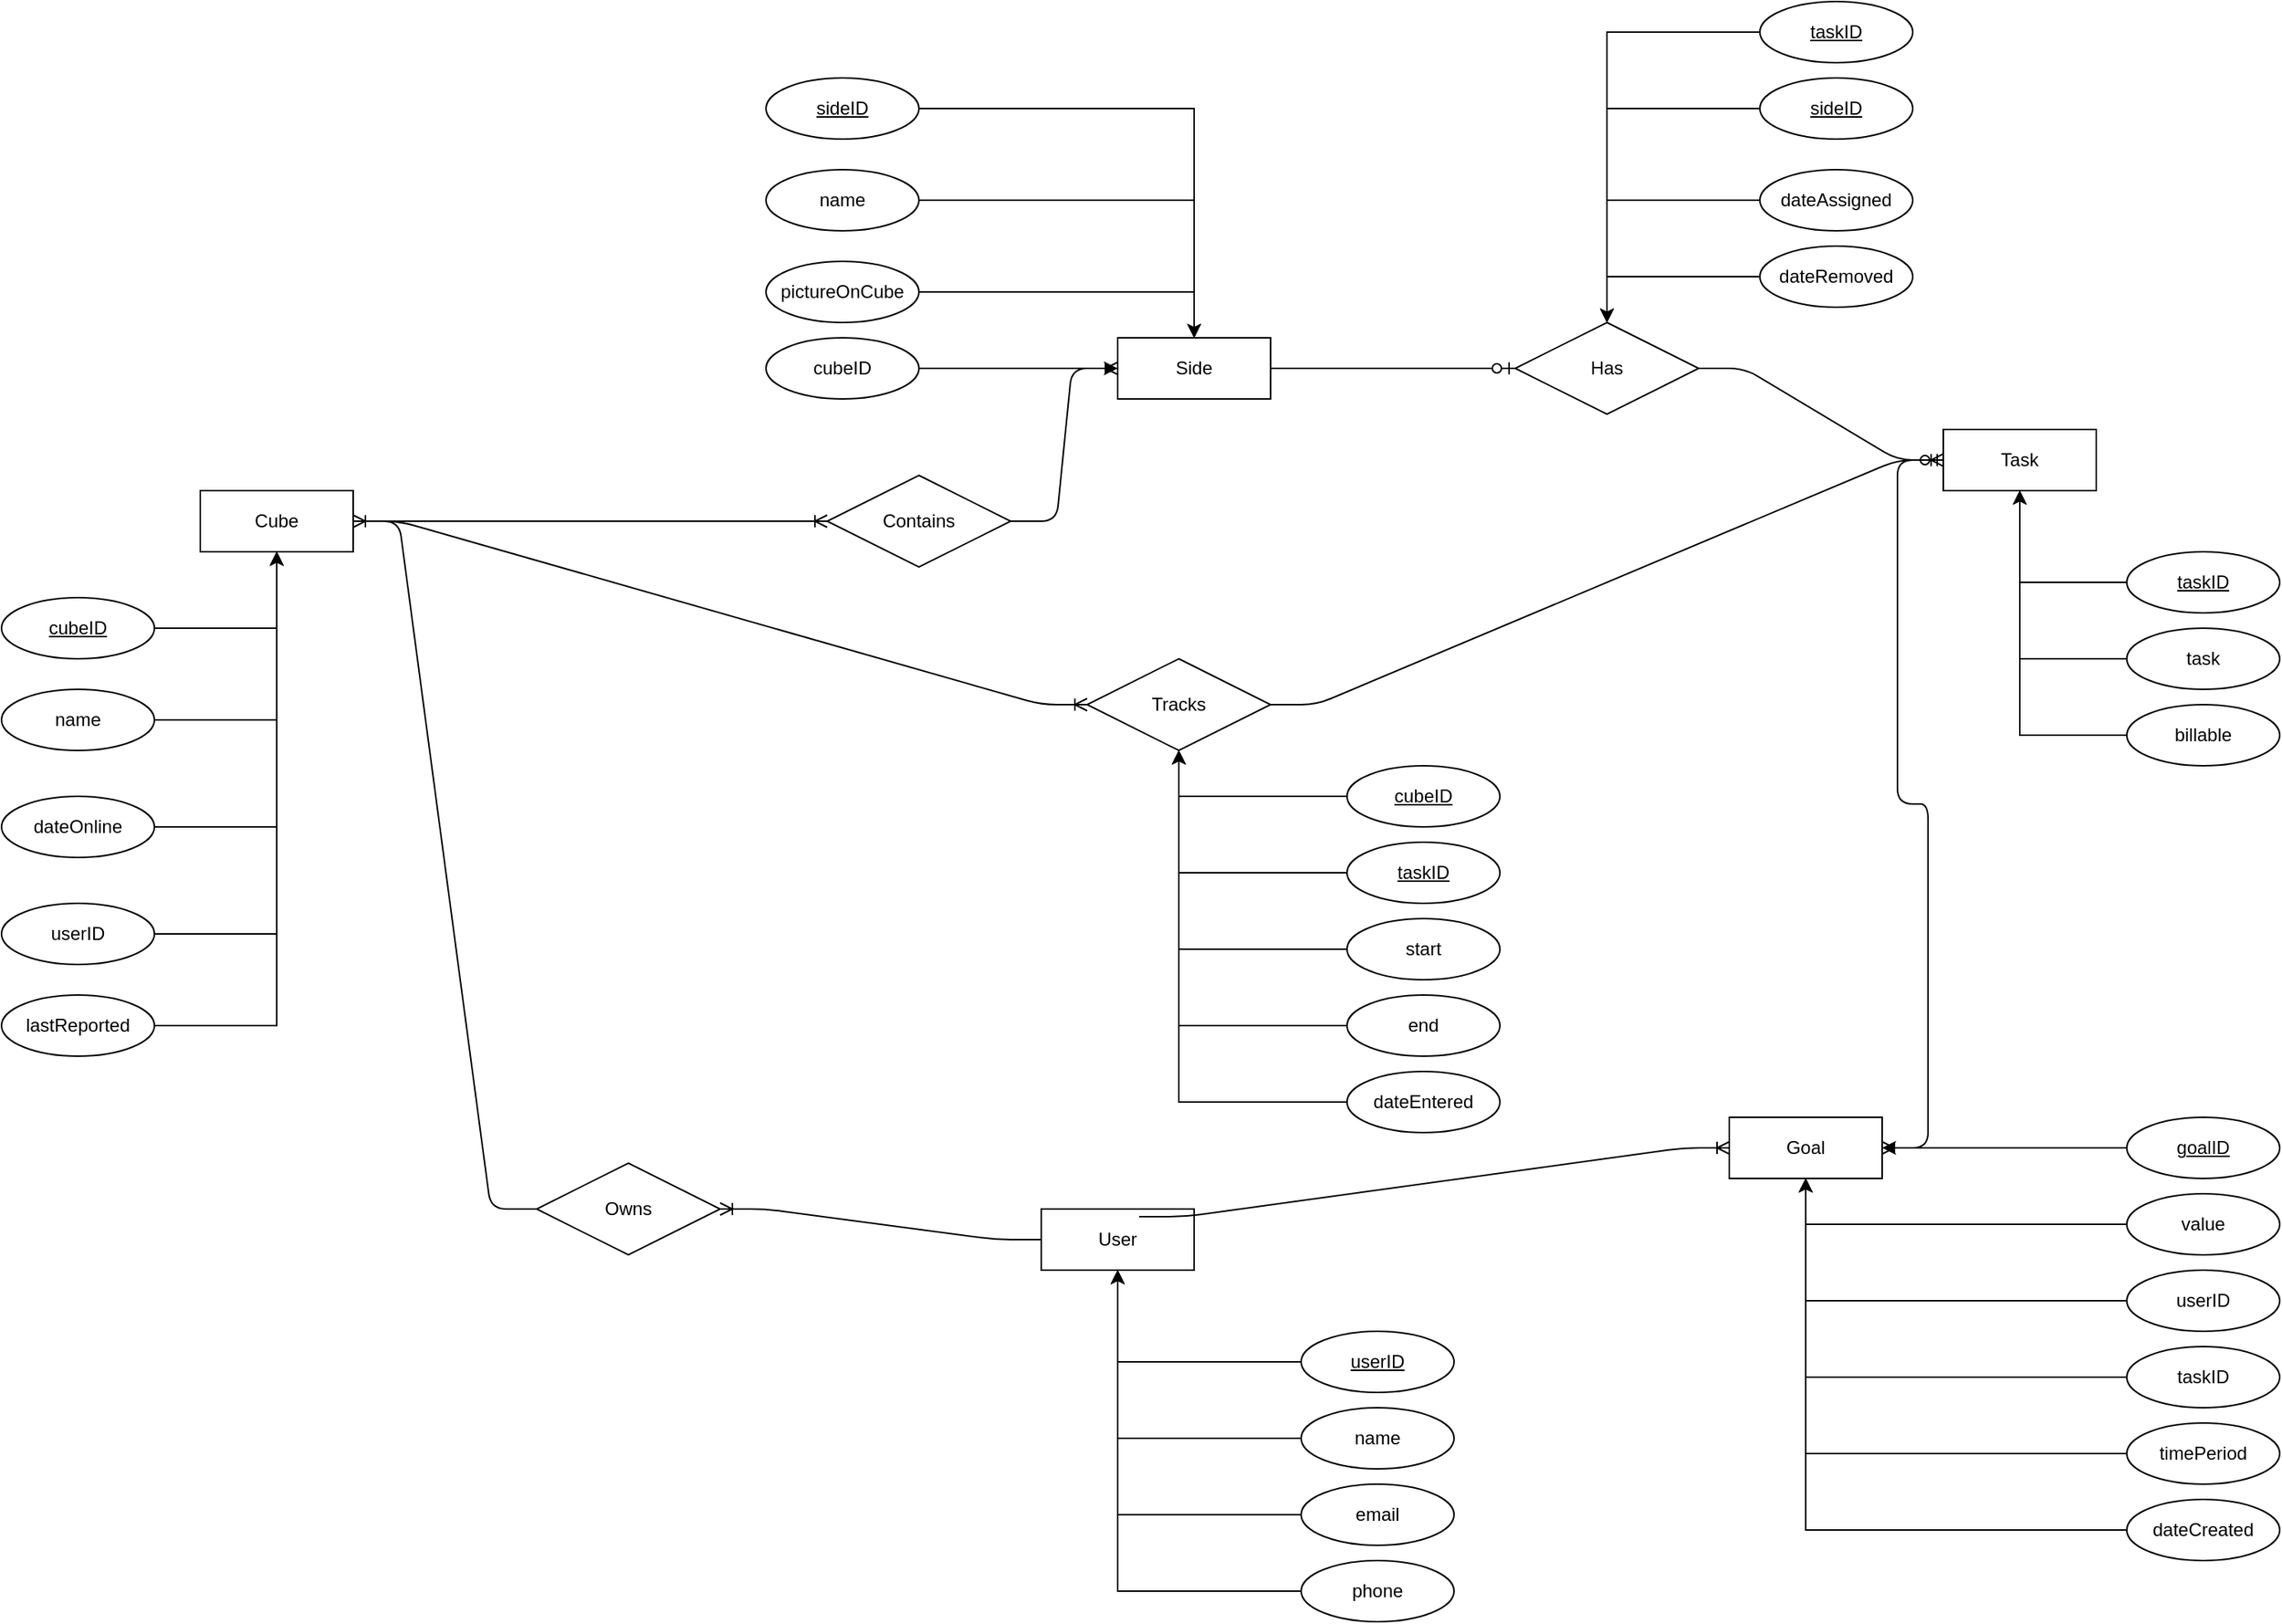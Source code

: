 <mxfile version="13.7.6" type="github">
  <diagram id="R2lEEEUBdFMjLlhIrx00" name="Page-1">
    <mxGraphModel dx="1720" dy="595" grid="1" gridSize="10" guides="1" tooltips="1" connect="1" arrows="1" fold="1" page="1" pageScale="1" pageWidth="850" pageHeight="1100" math="0" shadow="0" extFonts="Permanent Marker^https://fonts.googleapis.com/css?family=Permanent+Marker">
      <root>
        <mxCell id="0" />
        <mxCell id="1" parent="0" />
        <mxCell id="gzNkbpyORmyLpdVIkSuP-48" value="" style="edgeStyle=entityRelationEdgeStyle;fontSize=12;html=1;endArrow=ERoneToMany;" parent="1" source="gzNkbpyORmyLpdVIkSuP-83" target="gzNkbpyORmyLpdVIkSuP-91" edge="1">
          <mxGeometry width="100" height="100" relative="1" as="geometry">
            <mxPoint x="60" y="140" as="sourcePoint" />
            <mxPoint x="30" y="265" as="targetPoint" />
          </mxGeometry>
        </mxCell>
        <mxCell id="gzNkbpyORmyLpdVIkSuP-72" value="Owns" style="shape=rhombus;perimeter=rhombusPerimeter;whiteSpace=wrap;html=1;align=center;" parent="1" vertex="1">
          <mxGeometry x="-320" y="780" width="120" height="60" as="geometry" />
        </mxCell>
        <mxCell id="gzNkbpyORmyLpdVIkSuP-73" value="" style="edgeStyle=entityRelationEdgeStyle;fontSize=12;html=1;endArrow=ERoneToMany;" parent="1" source="gzNkbpyORmyLpdVIkSuP-106" target="gzNkbpyORmyLpdVIkSuP-72" edge="1">
          <mxGeometry width="100" height="100" relative="1" as="geometry">
            <mxPoint x="460" y="635" as="sourcePoint" />
            <mxPoint x="50" y="335" as="targetPoint" />
          </mxGeometry>
        </mxCell>
        <mxCell id="gzNkbpyORmyLpdVIkSuP-77" value="" style="edgeStyle=entityRelationEdgeStyle;fontSize=12;html=1;endArrow=ERzeroToOne;endFill=1;" parent="1" source="gzNkbpyORmyLpdVIkSuP-74" target="gzNkbpyORmyLpdVIkSuP-107" edge="1">
          <mxGeometry width="100" height="100" relative="1" as="geometry">
            <mxPoint x="500" y="250" as="sourcePoint" />
            <mxPoint x="610" y="365" as="targetPoint" />
          </mxGeometry>
        </mxCell>
        <mxCell id="gzNkbpyORmyLpdVIkSuP-74" value="Has" style="shape=rhombus;perimeter=rhombusPerimeter;whiteSpace=wrap;html=1;align=center;" parent="1" vertex="1">
          <mxGeometry x="320" y="230" width="120" height="60" as="geometry" />
        </mxCell>
        <mxCell id="gzNkbpyORmyLpdVIkSuP-78" value="" style="edgeStyle=entityRelationEdgeStyle;fontSize=12;html=1;endArrow=ERzeroToOne;endFill=1;" parent="1" source="gzNkbpyORmyLpdVIkSuP-91" target="gzNkbpyORmyLpdVIkSuP-74" edge="1">
          <mxGeometry width="100" height="100" relative="1" as="geometry">
            <mxPoint x="190" y="265" as="sourcePoint" />
            <mxPoint x="590" y="135" as="targetPoint" />
          </mxGeometry>
        </mxCell>
        <mxCell id="gzNkbpyORmyLpdVIkSuP-80" value="" style="edgeStyle=entityRelationEdgeStyle;fontSize=12;html=1;endArrow=ERoneToMany;" parent="1" source="gzNkbpyORmyLpdVIkSuP-81" target="gzNkbpyORmyLpdVIkSuP-107" edge="1">
          <mxGeometry width="100" height="100" relative="1" as="geometry">
            <mxPoint x="290" y="400" as="sourcePoint" />
            <mxPoint x="610" y="365" as="targetPoint" />
          </mxGeometry>
        </mxCell>
        <mxCell id="gzNkbpyORmyLpdVIkSuP-81" value="Tracks" style="shape=rhombus;perimeter=rhombusPerimeter;whiteSpace=wrap;html=1;align=center;" parent="1" vertex="1">
          <mxGeometry x="40" y="450" width="120" height="60" as="geometry" />
        </mxCell>
        <mxCell id="gzNkbpyORmyLpdVIkSuP-82" value="" style="edgeStyle=entityRelationEdgeStyle;fontSize=12;html=1;endArrow=ERoneToMany;" parent="1" source="gzNkbpyORmyLpdVIkSuP-97" target="gzNkbpyORmyLpdVIkSuP-81" edge="1">
          <mxGeometry width="100" height="100" relative="1" as="geometry">
            <mxPoint x="50" y="595" as="sourcePoint" />
            <mxPoint x="590" y="135" as="targetPoint" />
          </mxGeometry>
        </mxCell>
        <mxCell id="gzNkbpyORmyLpdVIkSuP-83" value="Contains" style="shape=rhombus;perimeter=rhombusPerimeter;whiteSpace=wrap;html=1;align=center;" parent="1" vertex="1">
          <mxGeometry x="-130" y="330" width="120" height="60" as="geometry" />
        </mxCell>
        <mxCell id="gzNkbpyORmyLpdVIkSuP-84" value="" style="edgeStyle=entityRelationEdgeStyle;fontSize=12;html=1;endArrow=ERoneToMany;" parent="1" source="gzNkbpyORmyLpdVIkSuP-97" target="gzNkbpyORmyLpdVIkSuP-83" edge="1">
          <mxGeometry width="100" height="100" relative="1" as="geometry">
            <mxPoint x="50" y="595" as="sourcePoint" />
            <mxPoint x="80" y="145" as="targetPoint" />
          </mxGeometry>
        </mxCell>
        <mxCell id="gzNkbpyORmyLpdVIkSuP-103" style="edgeStyle=orthogonalEdgeStyle;rounded=0;orthogonalLoop=1;jettySize=auto;html=1;" parent="1" source="gzNkbpyORmyLpdVIkSuP-88" target="gzNkbpyORmyLpdVIkSuP-91" edge="1">
          <mxGeometry relative="1" as="geometry" />
        </mxCell>
        <mxCell id="gzNkbpyORmyLpdVIkSuP-88" value="pictureOnCube" style="ellipse;whiteSpace=wrap;html=1;align=center;" parent="1" vertex="1">
          <mxGeometry x="-170" y="190" width="100" height="40" as="geometry" />
        </mxCell>
        <mxCell id="gzNkbpyORmyLpdVIkSuP-102" style="edgeStyle=orthogonalEdgeStyle;rounded=0;orthogonalLoop=1;jettySize=auto;html=1;" parent="1" source="gzNkbpyORmyLpdVIkSuP-89" target="gzNkbpyORmyLpdVIkSuP-91" edge="1">
          <mxGeometry relative="1" as="geometry" />
        </mxCell>
        <mxCell id="gzNkbpyORmyLpdVIkSuP-89" value="name" style="ellipse;whiteSpace=wrap;html=1;align=center;" parent="1" vertex="1">
          <mxGeometry x="-170" y="130" width="100" height="40" as="geometry" />
        </mxCell>
        <mxCell id="gzNkbpyORmyLpdVIkSuP-104" style="edgeStyle=orthogonalEdgeStyle;rounded=0;orthogonalLoop=1;jettySize=auto;html=1;" parent="1" source="gzNkbpyORmyLpdVIkSuP-90" target="gzNkbpyORmyLpdVIkSuP-91" edge="1">
          <mxGeometry relative="1" as="geometry" />
        </mxCell>
        <mxCell id="gzNkbpyORmyLpdVIkSuP-90" value="cubeID" style="ellipse;whiteSpace=wrap;html=1;align=center;" parent="1" vertex="1">
          <mxGeometry x="-170" y="240" width="100" height="40" as="geometry" />
        </mxCell>
        <mxCell id="gzNkbpyORmyLpdVIkSuP-91" value="Side" style="whiteSpace=wrap;html=1;align=center;" parent="1" vertex="1">
          <mxGeometry x="60" y="240" width="100" height="40" as="geometry" />
        </mxCell>
        <mxCell id="gzNkbpyORmyLpdVIkSuP-101" style="edgeStyle=orthogonalEdgeStyle;rounded=0;orthogonalLoop=1;jettySize=auto;html=1;" parent="1" source="gzNkbpyORmyLpdVIkSuP-96" target="gzNkbpyORmyLpdVIkSuP-91" edge="1">
          <mxGeometry relative="1" as="geometry" />
        </mxCell>
        <mxCell id="gzNkbpyORmyLpdVIkSuP-96" value="sideID" style="ellipse;whiteSpace=wrap;html=1;align=center;fontStyle=4;" parent="1" vertex="1">
          <mxGeometry x="-170" y="70" width="100" height="40" as="geometry" />
        </mxCell>
        <mxCell id="gzNkbpyORmyLpdVIkSuP-97" value="Cube" style="whiteSpace=wrap;html=1;align=center;" parent="1" vertex="1">
          <mxGeometry x="-540" y="340" width="100" height="40" as="geometry" />
        </mxCell>
        <mxCell id="gzNkbpyORmyLpdVIkSuP-98" value="" style="edgeStyle=entityRelationEdgeStyle;fontSize=12;html=1;endArrow=ERoneToMany;" parent="1" source="gzNkbpyORmyLpdVIkSuP-72" target="gzNkbpyORmyLpdVIkSuP-97" edge="1">
          <mxGeometry width="100" height="100" relative="1" as="geometry">
            <mxPoint x="350" y="640" as="sourcePoint" />
            <mxPoint x="50" y="595" as="targetPoint" />
          </mxGeometry>
        </mxCell>
        <mxCell id="gzNkbpyORmyLpdVIkSuP-106" value="User" style="whiteSpace=wrap;html=1;align=center;" parent="1" vertex="1">
          <mxGeometry x="10" y="810" width="100" height="40" as="geometry" />
        </mxCell>
        <mxCell id="gzNkbpyORmyLpdVIkSuP-107" value="Task" style="whiteSpace=wrap;html=1;align=center;" parent="1" vertex="1">
          <mxGeometry x="600" y="300" width="100" height="40" as="geometry" />
        </mxCell>
        <mxCell id="gzNkbpyORmyLpdVIkSuP-116" style="edgeStyle=orthogonalEdgeStyle;rounded=0;orthogonalLoop=1;jettySize=auto;html=1;" parent="1" source="gzNkbpyORmyLpdVIkSuP-108" target="gzNkbpyORmyLpdVIkSuP-81" edge="1">
          <mxGeometry relative="1" as="geometry" />
        </mxCell>
        <mxCell id="gzNkbpyORmyLpdVIkSuP-108" value="end" style="ellipse;whiteSpace=wrap;html=1;align=center;" parent="1" vertex="1">
          <mxGeometry x="210" y="670" width="100" height="40" as="geometry" />
        </mxCell>
        <mxCell id="gzNkbpyORmyLpdVIkSuP-118" style="edgeStyle=orthogonalEdgeStyle;rounded=0;orthogonalLoop=1;jettySize=auto;html=1;" parent="1" source="gzNkbpyORmyLpdVIkSuP-109" target="gzNkbpyORmyLpdVIkSuP-81" edge="1">
          <mxGeometry relative="1" as="geometry" />
        </mxCell>
        <mxCell id="gzNkbpyORmyLpdVIkSuP-109" value="dateEntered" style="ellipse;whiteSpace=wrap;html=1;align=center;" parent="1" vertex="1">
          <mxGeometry x="210" y="720" width="100" height="40" as="geometry" />
        </mxCell>
        <mxCell id="gzNkbpyORmyLpdVIkSuP-117" style="edgeStyle=orthogonalEdgeStyle;rounded=0;orthogonalLoop=1;jettySize=auto;html=1;" parent="1" source="gzNkbpyORmyLpdVIkSuP-110" target="gzNkbpyORmyLpdVIkSuP-81" edge="1">
          <mxGeometry relative="1" as="geometry" />
        </mxCell>
        <mxCell id="gzNkbpyORmyLpdVIkSuP-110" value="start" style="ellipse;whiteSpace=wrap;html=1;align=center;" parent="1" vertex="1">
          <mxGeometry x="210" y="620" width="100" height="40" as="geometry" />
        </mxCell>
        <mxCell id="gzNkbpyORmyLpdVIkSuP-114" style="edgeStyle=orthogonalEdgeStyle;rounded=0;orthogonalLoop=1;jettySize=auto;html=1;" parent="1" source="gzNkbpyORmyLpdVIkSuP-111" target="gzNkbpyORmyLpdVIkSuP-81" edge="1">
          <mxGeometry relative="1" as="geometry" />
        </mxCell>
        <mxCell id="gzNkbpyORmyLpdVIkSuP-112" value="taskID" style="ellipse;whiteSpace=wrap;html=1;align=center;fontStyle=4;" parent="1" vertex="1">
          <mxGeometry x="210" y="570" width="100" height="40" as="geometry" />
        </mxCell>
        <mxCell id="gzNkbpyORmyLpdVIkSuP-111" value="cubeID" style="ellipse;whiteSpace=wrap;html=1;align=center;fontStyle=4;" parent="1" vertex="1">
          <mxGeometry x="210" y="520" width="100" height="40" as="geometry" />
        </mxCell>
        <mxCell id="gzNkbpyORmyLpdVIkSuP-115" style="edgeStyle=orthogonalEdgeStyle;rounded=0;orthogonalLoop=1;jettySize=auto;html=1;" parent="1" source="gzNkbpyORmyLpdVIkSuP-112" target="gzNkbpyORmyLpdVIkSuP-81" edge="1">
          <mxGeometry relative="1" as="geometry">
            <mxPoint x="60" y="590" as="sourcePoint" />
            <mxPoint x="120" y="500" as="targetPoint" />
          </mxGeometry>
        </mxCell>
        <mxCell id="gzNkbpyORmyLpdVIkSuP-140" style="edgeStyle=orthogonalEdgeStyle;rounded=0;orthogonalLoop=1;jettySize=auto;html=1;" parent="1" source="gzNkbpyORmyLpdVIkSuP-119" target="gzNkbpyORmyLpdVIkSuP-106" edge="1">
          <mxGeometry relative="1" as="geometry" />
        </mxCell>
        <mxCell id="gzNkbpyORmyLpdVIkSuP-138" style="edgeStyle=orthogonalEdgeStyle;rounded=0;orthogonalLoop=1;jettySize=auto;html=1;" parent="1" source="gzNkbpyORmyLpdVIkSuP-120" target="gzNkbpyORmyLpdVIkSuP-106" edge="1">
          <mxGeometry relative="1" as="geometry" />
        </mxCell>
        <mxCell id="gzNkbpyORmyLpdVIkSuP-120" value="name" style="ellipse;whiteSpace=wrap;html=1;align=center;" parent="1" vertex="1">
          <mxGeometry x="180" y="940" width="100" height="40" as="geometry" />
        </mxCell>
        <mxCell id="gzNkbpyORmyLpdVIkSuP-139" style="edgeStyle=orthogonalEdgeStyle;rounded=0;orthogonalLoop=1;jettySize=auto;html=1;" parent="1" source="gzNkbpyORmyLpdVIkSuP-119" target="gzNkbpyORmyLpdVIkSuP-106" edge="1">
          <mxGeometry relative="1" as="geometry" />
        </mxCell>
        <mxCell id="gzNkbpyORmyLpdVIkSuP-121" value="email" style="ellipse;whiteSpace=wrap;html=1;align=center;" parent="1" vertex="1">
          <mxGeometry x="180" y="990" width="100" height="40" as="geometry" />
        </mxCell>
        <mxCell id="gzNkbpyORmyLpdVIkSuP-141" style="edgeStyle=orthogonalEdgeStyle;rounded=0;orthogonalLoop=1;jettySize=auto;html=1;entryX=0.5;entryY=1;entryDx=0;entryDy=0;" parent="1" source="gzNkbpyORmyLpdVIkSuP-122" target="gzNkbpyORmyLpdVIkSuP-106" edge="1">
          <mxGeometry relative="1" as="geometry" />
        </mxCell>
        <mxCell id="gzNkbpyORmyLpdVIkSuP-122" value="phone" style="ellipse;whiteSpace=wrap;html=1;align=center;" parent="1" vertex="1">
          <mxGeometry x="180" y="1040" width="100" height="40" as="geometry" />
        </mxCell>
        <mxCell id="gzNkbpyORmyLpdVIkSuP-143" style="edgeStyle=orthogonalEdgeStyle;rounded=0;orthogonalLoop=1;jettySize=auto;html=1;" parent="1" source="gzNkbpyORmyLpdVIkSuP-123" target="gzNkbpyORmyLpdVIkSuP-107" edge="1">
          <mxGeometry relative="1" as="geometry" />
        </mxCell>
        <mxCell id="gzNkbpyORmyLpdVIkSuP-123" value="task&lt;span style=&quot;color: rgba(0 , 0 , 0 , 0) ; font-family: monospace ; font-size: 0px&quot;&gt;%3CmxGraphModel%3E%3Croot%3E%3CmxCell%20id%3D%220%22%2F%3E%3CmxCell%20id%3D%221%22%20parent%3D%220%22%2F%3E%3CmxCell%20id%3D%222%22%20value%3D%22Attribute%22%20style%3D%22ellipse%3BwhiteSpace%3Dwrap%3Bhtml%3D1%3Balign%3Dcenter%3B%22%20vertex%3D%221%22%20parent%3D%221%22%3E%3CmxGeometry%20x%3D%22440%22%20y%3D%22700%22%20width%3D%22100%22%20height%3D%2240%22%20as%3D%22geometry%22%2F%3E%3C%2FmxCell%3E%3C%2Froot%3E%3C%2FmxGraphModel%3E&lt;/span&gt;&lt;span style=&quot;color: rgba(0 , 0 , 0 , 0) ; font-family: monospace ; font-size: 0px&quot;&gt;%3CmxGraphModel%3E%3Croot%3E%3CmxCell%20id%3D%220%22%2F%3E%3CmxCell%20id%3D%221%22%20parent%3D%220%22%2F%3E%3CmxCell%20id%3D%222%22%20value%3D%22Attribute%22%20style%3D%22ellipse%3BwhiteSpace%3Dwrap%3Bhtml%3D1%3Balign%3Dcenter%3B%22%20vertex%3D%221%22%20parent%3D%221%22%3E%3CmxGeometry%20x%3D%22440%22%20y%3D%22700%22%20width%3D%22100%22%20height%3D%2240%22%20as%3D%22geometry%22%2F%3E%3C%2FmxCell%3E%3C%2Froot%3E%3C%2FmxGraphModel%3E&lt;/span&gt;" style="ellipse;whiteSpace=wrap;html=1;align=center;" parent="1" vertex="1">
          <mxGeometry x="720" y="430" width="100" height="40" as="geometry" />
        </mxCell>
        <mxCell id="gzNkbpyORmyLpdVIkSuP-144" style="edgeStyle=orthogonalEdgeStyle;rounded=0;orthogonalLoop=1;jettySize=auto;html=1;" parent="1" source="gzNkbpyORmyLpdVIkSuP-124" target="gzNkbpyORmyLpdVIkSuP-107" edge="1">
          <mxGeometry relative="1" as="geometry" />
        </mxCell>
        <mxCell id="gzNkbpyORmyLpdVIkSuP-124" value="taskID" style="ellipse;whiteSpace=wrap;html=1;align=center;fontStyle=4;" parent="1" vertex="1">
          <mxGeometry x="720" y="380" width="100" height="40" as="geometry" />
        </mxCell>
        <mxCell id="gzNkbpyORmyLpdVIkSuP-142" style="edgeStyle=orthogonalEdgeStyle;rounded=0;orthogonalLoop=1;jettySize=auto;html=1;" parent="1" source="gzNkbpyORmyLpdVIkSuP-125" target="gzNkbpyORmyLpdVIkSuP-107" edge="1">
          <mxGeometry relative="1" as="geometry" />
        </mxCell>
        <mxCell id="gzNkbpyORmyLpdVIkSuP-125" value="billable" style="ellipse;whiteSpace=wrap;html=1;align=center;" parent="1" vertex="1">
          <mxGeometry x="720" y="480" width="100" height="40" as="geometry" />
        </mxCell>
        <mxCell id="gzNkbpyORmyLpdVIkSuP-132" style="edgeStyle=orthogonalEdgeStyle;rounded=0;orthogonalLoop=1;jettySize=auto;html=1;" parent="1" source="gzNkbpyORmyLpdVIkSuP-127" target="gzNkbpyORmyLpdVIkSuP-97" edge="1">
          <mxGeometry relative="1" as="geometry" />
        </mxCell>
        <mxCell id="gzNkbpyORmyLpdVIkSuP-133" style="edgeStyle=orthogonalEdgeStyle;rounded=0;orthogonalLoop=1;jettySize=auto;html=1;" parent="1" source="gzNkbpyORmyLpdVIkSuP-126" target="gzNkbpyORmyLpdVIkSuP-97" edge="1">
          <mxGeometry relative="1" as="geometry" />
        </mxCell>
        <mxCell id="gzNkbpyORmyLpdVIkSuP-134" style="edgeStyle=orthogonalEdgeStyle;rounded=0;orthogonalLoop=1;jettySize=auto;html=1;" parent="1" source="gzNkbpyORmyLpdVIkSuP-99" target="gzNkbpyORmyLpdVIkSuP-97" edge="1">
          <mxGeometry relative="1" as="geometry" />
        </mxCell>
        <mxCell id="gzNkbpyORmyLpdVIkSuP-135" style="edgeStyle=orthogonalEdgeStyle;rounded=0;orthogonalLoop=1;jettySize=auto;html=1;" parent="1" source="gzNkbpyORmyLpdVIkSuP-128" target="gzNkbpyORmyLpdVIkSuP-97" edge="1">
          <mxGeometry relative="1" as="geometry" />
        </mxCell>
        <mxCell id="gzNkbpyORmyLpdVIkSuP-136" style="edgeStyle=orthogonalEdgeStyle;rounded=0;orthogonalLoop=1;jettySize=auto;html=1;entryX=0.5;entryY=1;entryDx=0;entryDy=0;" parent="1" source="gzNkbpyORmyLpdVIkSuP-129" target="gzNkbpyORmyLpdVIkSuP-97" edge="1">
          <mxGeometry relative="1" as="geometry" />
        </mxCell>
        <mxCell id="gzNkbpyORmyLpdVIkSuP-99" value="cubeID" style="ellipse;whiteSpace=wrap;html=1;align=center;fontStyle=4;" parent="1" vertex="1">
          <mxGeometry x="-670" y="410" width="100" height="40" as="geometry" />
        </mxCell>
        <mxCell id="gzNkbpyORmyLpdVIkSuP-126" value="name" style="ellipse;whiteSpace=wrap;html=1;align=center;" parent="1" vertex="1">
          <mxGeometry x="-670" y="470" width="100" height="40" as="geometry" />
        </mxCell>
        <mxCell id="gzNkbpyORmyLpdVIkSuP-127" value="dateOnline" style="ellipse;whiteSpace=wrap;html=1;align=center;" parent="1" vertex="1">
          <mxGeometry x="-670" y="540" width="100" height="40" as="geometry" />
        </mxCell>
        <mxCell id="gzNkbpyORmyLpdVIkSuP-128" value="userID" style="ellipse;whiteSpace=wrap;html=1;align=center;" parent="1" vertex="1">
          <mxGeometry x="-670" y="610" width="100" height="40" as="geometry" />
        </mxCell>
        <mxCell id="gzNkbpyORmyLpdVIkSuP-129" value="lastReported" style="ellipse;whiteSpace=wrap;html=1;align=center;" parent="1" vertex="1">
          <mxGeometry x="-670" y="670" width="100" height="40" as="geometry" />
        </mxCell>
        <mxCell id="gzNkbpyORmyLpdVIkSuP-119" value="userID" style="ellipse;whiteSpace=wrap;html=1;align=center;fontStyle=4;" parent="1" vertex="1">
          <mxGeometry x="180" y="890" width="100" height="40" as="geometry" />
        </mxCell>
        <mxCell id="gzNkbpyORmyLpdVIkSuP-147" style="edgeStyle=orthogonalEdgeStyle;rounded=0;orthogonalLoop=1;jettySize=auto;html=1;" parent="1" source="gzNkbpyORmyLpdVIkSuP-121" target="gzNkbpyORmyLpdVIkSuP-106" edge="1">
          <mxGeometry relative="1" as="geometry">
            <mxPoint x="-90" y="830" as="sourcePoint" />
            <mxPoint x="-400" y="830" as="targetPoint" />
          </mxGeometry>
        </mxCell>
        <mxCell id="gzNkbpyORmyLpdVIkSuP-154" style="edgeStyle=orthogonalEdgeStyle;rounded=0;orthogonalLoop=1;jettySize=auto;html=1;" parent="1" source="gzNkbpyORmyLpdVIkSuP-149" target="gzNkbpyORmyLpdVIkSuP-74" edge="1">
          <mxGeometry relative="1" as="geometry" />
        </mxCell>
        <mxCell id="gzNkbpyORmyLpdVIkSuP-149" value="sideID" style="ellipse;whiteSpace=wrap;html=1;align=center;fontStyle=4;" parent="1" vertex="1">
          <mxGeometry x="480" y="70" width="100" height="40" as="geometry" />
        </mxCell>
        <mxCell id="gzNkbpyORmyLpdVIkSuP-153" style="edgeStyle=orthogonalEdgeStyle;rounded=0;orthogonalLoop=1;jettySize=auto;html=1;" parent="1" source="gzNkbpyORmyLpdVIkSuP-150" target="gzNkbpyORmyLpdVIkSuP-74" edge="1">
          <mxGeometry relative="1" as="geometry" />
        </mxCell>
        <mxCell id="gzNkbpyORmyLpdVIkSuP-150" value="taskID" style="ellipse;whiteSpace=wrap;html=1;align=center;fontStyle=4;" parent="1" vertex="1">
          <mxGeometry x="480" y="20" width="100" height="40" as="geometry" />
        </mxCell>
        <mxCell id="gzNkbpyORmyLpdVIkSuP-156" style="edgeStyle=orthogonalEdgeStyle;rounded=0;orthogonalLoop=1;jettySize=auto;html=1;" parent="1" source="gzNkbpyORmyLpdVIkSuP-151" target="gzNkbpyORmyLpdVIkSuP-74" edge="1">
          <mxGeometry relative="1" as="geometry" />
        </mxCell>
        <mxCell id="gzNkbpyORmyLpdVIkSuP-151" value="dateRemoved" style="ellipse;whiteSpace=wrap;html=1;align=center;" parent="1" vertex="1">
          <mxGeometry x="480" y="180" width="100" height="40" as="geometry" />
        </mxCell>
        <mxCell id="gzNkbpyORmyLpdVIkSuP-155" style="edgeStyle=orthogonalEdgeStyle;rounded=0;orthogonalLoop=1;jettySize=auto;html=1;" parent="1" source="gzNkbpyORmyLpdVIkSuP-152" target="gzNkbpyORmyLpdVIkSuP-74" edge="1">
          <mxGeometry relative="1" as="geometry" />
        </mxCell>
        <mxCell id="gzNkbpyORmyLpdVIkSuP-152" value="dateAssigned" style="ellipse;whiteSpace=wrap;html=1;align=center;" parent="1" vertex="1">
          <mxGeometry x="480" y="130" width="100" height="40" as="geometry" />
        </mxCell>
        <mxCell id="aCvfztlA_gV0R2M4Iz9O-1" value="Goal" style="whiteSpace=wrap;html=1;align=center;" vertex="1" parent="1">
          <mxGeometry x="460" y="750" width="100" height="40" as="geometry" />
        </mxCell>
        <mxCell id="aCvfztlA_gV0R2M4Iz9O-8" style="edgeStyle=orthogonalEdgeStyle;rounded=0;orthogonalLoop=1;jettySize=auto;html=1;" edge="1" parent="1" source="aCvfztlA_gV0R2M4Iz9O-2" target="aCvfztlA_gV0R2M4Iz9O-1">
          <mxGeometry relative="1" as="geometry" />
        </mxCell>
        <mxCell id="aCvfztlA_gV0R2M4Iz9O-2" value="goalID" style="ellipse;whiteSpace=wrap;html=1;align=center;fontStyle=4;" vertex="1" parent="1">
          <mxGeometry x="720" y="750" width="100" height="40" as="geometry" />
        </mxCell>
        <mxCell id="aCvfztlA_gV0R2M4Iz9O-9" style="edgeStyle=orthogonalEdgeStyle;rounded=0;orthogonalLoop=1;jettySize=auto;html=1;" edge="1" parent="1" source="aCvfztlA_gV0R2M4Iz9O-3" target="aCvfztlA_gV0R2M4Iz9O-1">
          <mxGeometry relative="1" as="geometry" />
        </mxCell>
        <mxCell id="aCvfztlA_gV0R2M4Iz9O-3" value="userID" style="ellipse;whiteSpace=wrap;html=1;align=center;" vertex="1" parent="1">
          <mxGeometry x="720" y="850" width="100" height="40" as="geometry" />
        </mxCell>
        <mxCell id="aCvfztlA_gV0R2M4Iz9O-12" style="edgeStyle=orthogonalEdgeStyle;rounded=0;orthogonalLoop=1;jettySize=auto;html=1;" edge="1" parent="1" source="aCvfztlA_gV0R2M4Iz9O-4" target="aCvfztlA_gV0R2M4Iz9O-1">
          <mxGeometry relative="1" as="geometry" />
        </mxCell>
        <mxCell id="aCvfztlA_gV0R2M4Iz9O-4" value="taskID" style="ellipse;whiteSpace=wrap;html=1;align=center;" vertex="1" parent="1">
          <mxGeometry x="720" y="900" width="100" height="40" as="geometry" />
        </mxCell>
        <mxCell id="aCvfztlA_gV0R2M4Iz9O-11" style="edgeStyle=orthogonalEdgeStyle;rounded=0;orthogonalLoop=1;jettySize=auto;html=1;" edge="1" parent="1" source="aCvfztlA_gV0R2M4Iz9O-5" target="aCvfztlA_gV0R2M4Iz9O-1">
          <mxGeometry relative="1" as="geometry" />
        </mxCell>
        <mxCell id="aCvfztlA_gV0R2M4Iz9O-5" value="timePeriod" style="ellipse;whiteSpace=wrap;html=1;align=center;" vertex="1" parent="1">
          <mxGeometry x="720" y="950" width="100" height="40" as="geometry" />
        </mxCell>
        <mxCell id="aCvfztlA_gV0R2M4Iz9O-13" style="edgeStyle=orthogonalEdgeStyle;rounded=0;orthogonalLoop=1;jettySize=auto;html=1;" edge="1" parent="1" source="aCvfztlA_gV0R2M4Iz9O-6" target="aCvfztlA_gV0R2M4Iz9O-1">
          <mxGeometry relative="1" as="geometry" />
        </mxCell>
        <mxCell id="aCvfztlA_gV0R2M4Iz9O-6" value="value" style="ellipse;whiteSpace=wrap;html=1;align=center;" vertex="1" parent="1">
          <mxGeometry x="720" y="800" width="100" height="40" as="geometry" />
        </mxCell>
        <mxCell id="aCvfztlA_gV0R2M4Iz9O-10" style="edgeStyle=orthogonalEdgeStyle;rounded=0;orthogonalLoop=1;jettySize=auto;html=1;" edge="1" parent="1" source="aCvfztlA_gV0R2M4Iz9O-7" target="aCvfztlA_gV0R2M4Iz9O-1">
          <mxGeometry relative="1" as="geometry" />
        </mxCell>
        <mxCell id="aCvfztlA_gV0R2M4Iz9O-7" value="dateCreated" style="ellipse;whiteSpace=wrap;html=1;align=center;" vertex="1" parent="1">
          <mxGeometry x="720" y="1000" width="100" height="40" as="geometry" />
        </mxCell>
        <mxCell id="aCvfztlA_gV0R2M4Iz9O-14" value="" style="edgeStyle=entityRelationEdgeStyle;fontSize=12;html=1;endArrow=ERoneToMany;exitX=0.64;exitY=0.125;exitDx=0;exitDy=0;exitPerimeter=0;" edge="1" parent="1" source="gzNkbpyORmyLpdVIkSuP-106" target="aCvfztlA_gV0R2M4Iz9O-1">
          <mxGeometry width="100" height="100" relative="1" as="geometry">
            <mxPoint x="390" y="790" as="sourcePoint" />
            <mxPoint x="490" y="690" as="targetPoint" />
          </mxGeometry>
        </mxCell>
        <mxCell id="aCvfztlA_gV0R2M4Iz9O-15" value="" style="edgeStyle=entityRelationEdgeStyle;fontSize=12;html=1;endArrow=ERoneToMany;" edge="1" parent="1" source="gzNkbpyORmyLpdVIkSuP-107" target="aCvfztlA_gV0R2M4Iz9O-1">
          <mxGeometry width="100" height="100" relative="1" as="geometry">
            <mxPoint x="640" y="310" as="sourcePoint" />
            <mxPoint x="590" y="540" as="targetPoint" />
          </mxGeometry>
        </mxCell>
      </root>
    </mxGraphModel>
  </diagram>
</mxfile>
